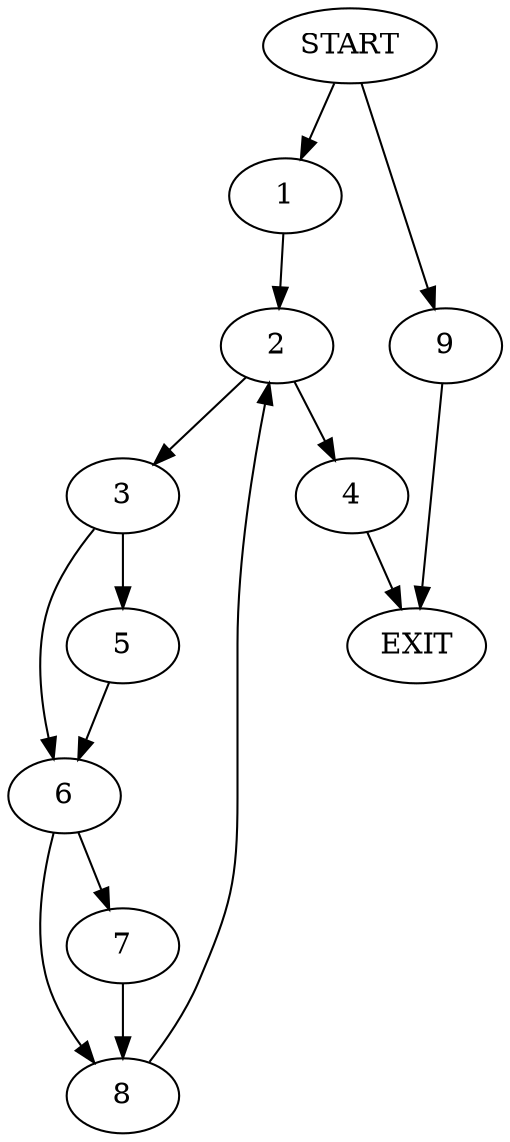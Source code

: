 digraph {
0 [label="START"]
10 [label="EXIT"]
0 -> 1
1 -> 2
2 -> 3
2 -> 4
3 -> 5
3 -> 6
4 -> 10
5 -> 6
6 -> 7
6 -> 8
7 -> 8
8 -> 2
0 -> 9
9 -> 10
}
